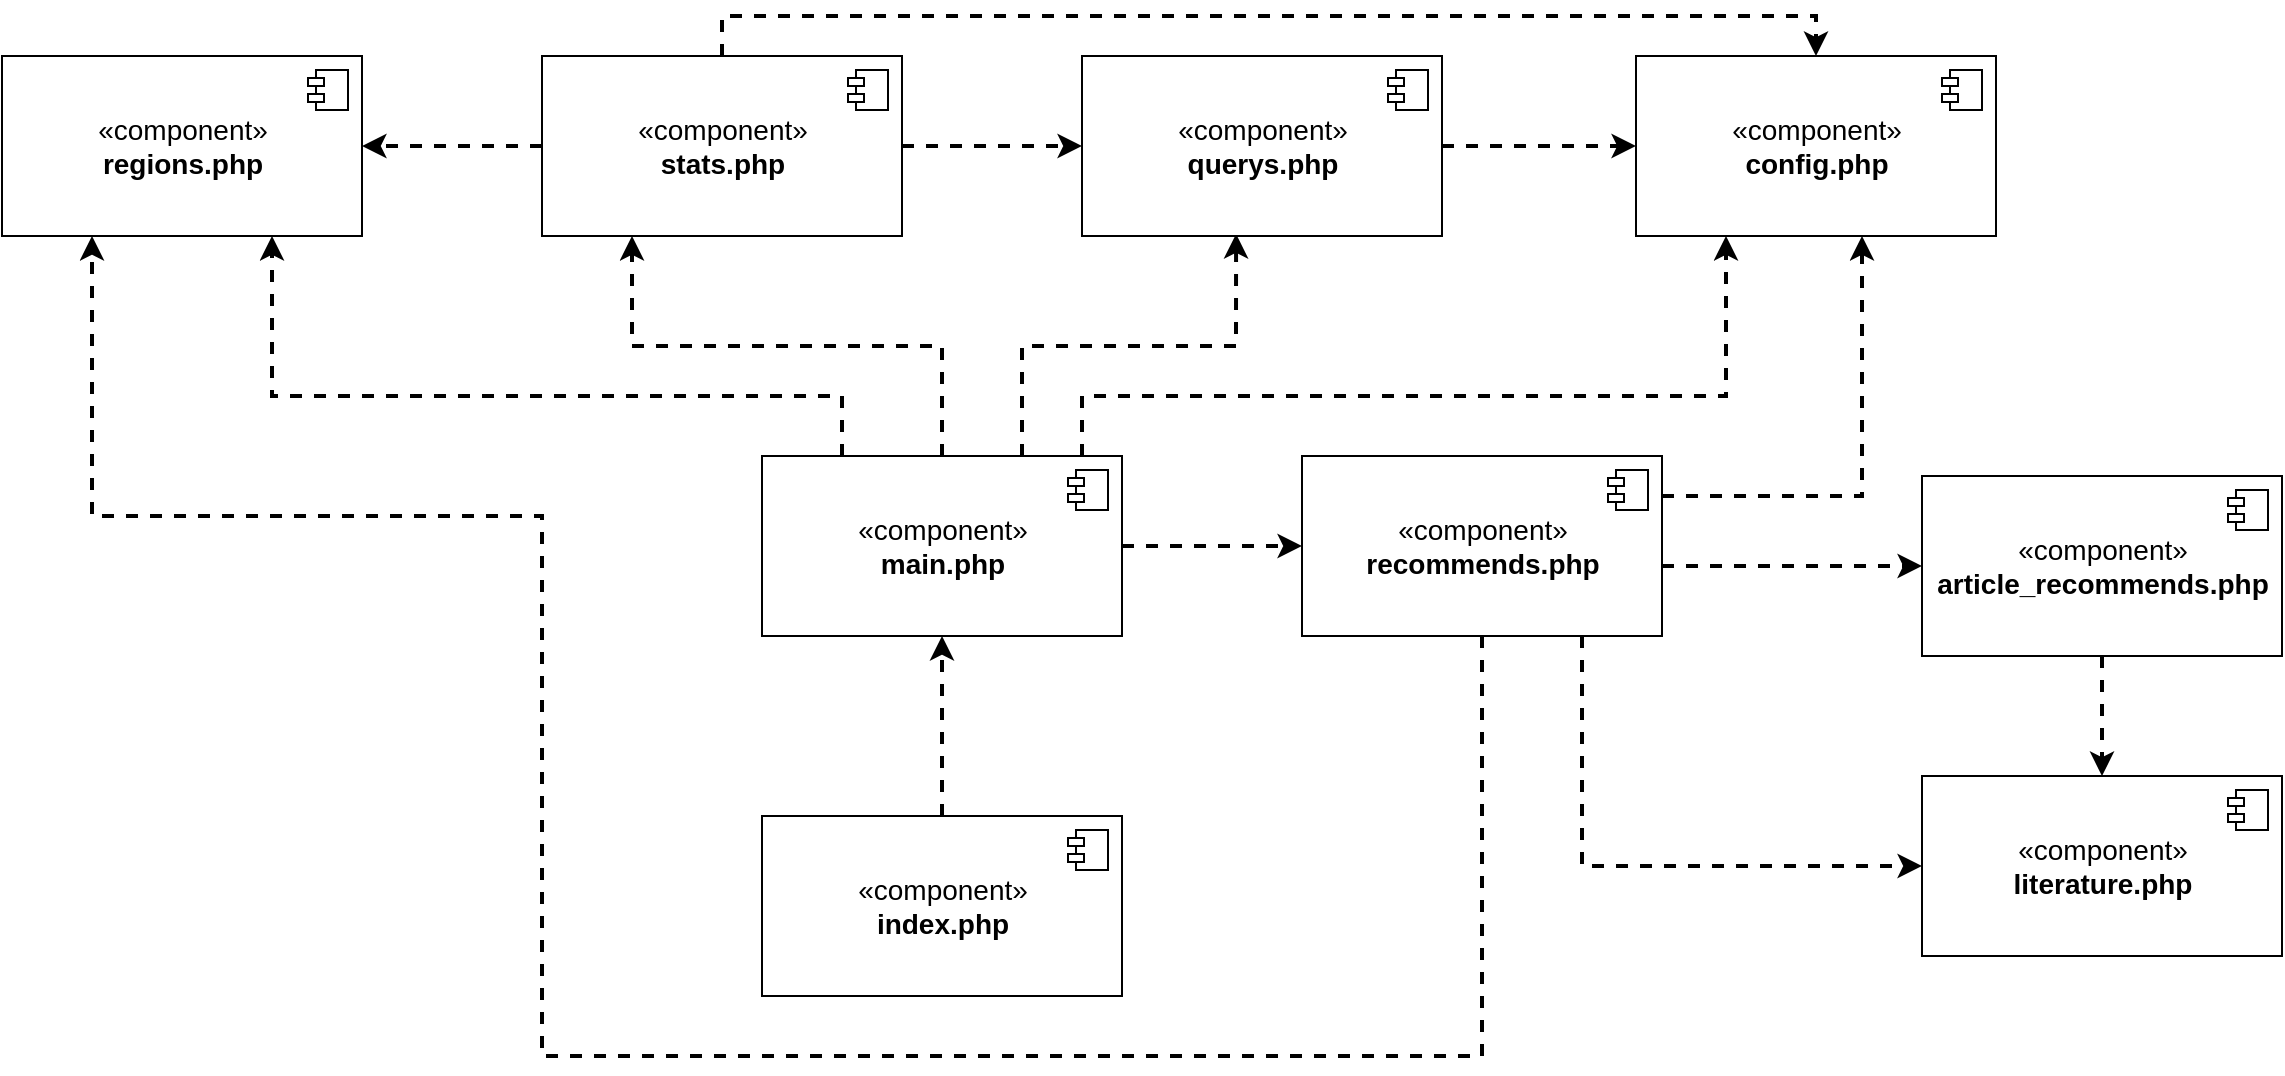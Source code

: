 <mxfile version="20.7.4" type="device"><diagram id="3CoGNPpIrh7MW3sYp5fA" name="Страница 1"><mxGraphModel dx="1687" dy="853" grid="1" gridSize="10" guides="1" tooltips="1" connect="1" arrows="1" fold="1" page="1" pageScale="1" pageWidth="827" pageHeight="1169" math="0" shadow="0"><root><mxCell id="0"/><mxCell id="1" parent="0"/><mxCell id="AmMZ3ghn56ANZ5Kj1u1w-24" style="edgeStyle=orthogonalEdgeStyle;rounded=0;orthogonalLoop=1;jettySize=auto;html=1;entryX=0.5;entryY=1;entryDx=0;entryDy=0;fontSize=14;dashed=1;strokeWidth=2;" edge="1" parent="1" source="AmMZ3ghn56ANZ5Kj1u1w-4" target="AmMZ3ghn56ANZ5Kj1u1w-6"><mxGeometry relative="1" as="geometry"/></mxCell><mxCell id="AmMZ3ghn56ANZ5Kj1u1w-4" value="«component»&lt;br&gt;&lt;b&gt;index.php&lt;/b&gt;" style="html=1;dropTarget=0;fontSize=14;" vertex="1" parent="1"><mxGeometry x="390" y="850" width="180" height="90" as="geometry"/></mxCell><mxCell id="AmMZ3ghn56ANZ5Kj1u1w-5" value="" style="shape=module;jettyWidth=8;jettyHeight=4;fontSize=14;" vertex="1" parent="AmMZ3ghn56ANZ5Kj1u1w-4"><mxGeometry x="1" width="20" height="20" relative="1" as="geometry"><mxPoint x="-27" y="7" as="offset"/></mxGeometry></mxCell><mxCell id="AmMZ3ghn56ANZ5Kj1u1w-27" style="edgeStyle=orthogonalEdgeStyle;rounded=0;orthogonalLoop=1;jettySize=auto;html=1;entryX=0.25;entryY=1;entryDx=0;entryDy=0;dashed=1;strokeWidth=2;fontSize=14;" edge="1" parent="1" source="AmMZ3ghn56ANZ5Kj1u1w-6" target="AmMZ3ghn56ANZ5Kj1u1w-8"><mxGeometry relative="1" as="geometry"/></mxCell><mxCell id="AmMZ3ghn56ANZ5Kj1u1w-29" style="edgeStyle=orthogonalEdgeStyle;rounded=0;orthogonalLoop=1;jettySize=auto;html=1;entryX=0.428;entryY=0.989;entryDx=0;entryDy=0;entryPerimeter=0;dashed=1;strokeWidth=2;fontSize=14;" edge="1" parent="1" source="AmMZ3ghn56ANZ5Kj1u1w-6" target="AmMZ3ghn56ANZ5Kj1u1w-12"><mxGeometry relative="1" as="geometry"><Array as="points"><mxPoint x="520" y="615"/><mxPoint x="627" y="615"/></Array></mxGeometry></mxCell><mxCell id="AmMZ3ghn56ANZ5Kj1u1w-30" style="edgeStyle=orthogonalEdgeStyle;rounded=0;orthogonalLoop=1;jettySize=auto;html=1;entryX=0.25;entryY=1;entryDx=0;entryDy=0;dashed=1;strokeWidth=2;fontSize=14;" edge="1" parent="1" source="AmMZ3ghn56ANZ5Kj1u1w-6" target="AmMZ3ghn56ANZ5Kj1u1w-10"><mxGeometry relative="1" as="geometry"><Array as="points"><mxPoint x="550" y="640"/><mxPoint x="872" y="640"/></Array></mxGeometry></mxCell><mxCell id="AmMZ3ghn56ANZ5Kj1u1w-31" style="edgeStyle=orthogonalEdgeStyle;rounded=0;orthogonalLoop=1;jettySize=auto;html=1;entryX=0.75;entryY=1;entryDx=0;entryDy=0;dashed=1;strokeWidth=2;fontSize=14;" edge="1" parent="1" source="AmMZ3ghn56ANZ5Kj1u1w-6" target="AmMZ3ghn56ANZ5Kj1u1w-16"><mxGeometry relative="1" as="geometry"><Array as="points"><mxPoint x="430" y="640"/><mxPoint x="145" y="640"/></Array></mxGeometry></mxCell><mxCell id="AmMZ3ghn56ANZ5Kj1u1w-37" style="edgeStyle=orthogonalEdgeStyle;rounded=0;orthogonalLoop=1;jettySize=auto;html=1;dashed=1;strokeWidth=2;fontSize=14;" edge="1" parent="1" source="AmMZ3ghn56ANZ5Kj1u1w-6" target="AmMZ3ghn56ANZ5Kj1u1w-18"><mxGeometry relative="1" as="geometry"/></mxCell><mxCell id="AmMZ3ghn56ANZ5Kj1u1w-6" value="«component»&lt;br&gt;&lt;b&gt;main.php&lt;/b&gt;" style="html=1;dropTarget=0;fontSize=14;" vertex="1" parent="1"><mxGeometry x="390" y="670" width="180" height="90" as="geometry"/></mxCell><mxCell id="AmMZ3ghn56ANZ5Kj1u1w-7" value="" style="shape=module;jettyWidth=8;jettyHeight=4;fontSize=14;" vertex="1" parent="AmMZ3ghn56ANZ5Kj1u1w-6"><mxGeometry x="1" width="20" height="20" relative="1" as="geometry"><mxPoint x="-27" y="7" as="offset"/></mxGeometry></mxCell><mxCell id="AmMZ3ghn56ANZ5Kj1u1w-33" style="edgeStyle=orthogonalEdgeStyle;rounded=0;orthogonalLoop=1;jettySize=auto;html=1;entryX=1;entryY=0.5;entryDx=0;entryDy=0;dashed=1;strokeWidth=2;fontSize=14;" edge="1" parent="1" source="AmMZ3ghn56ANZ5Kj1u1w-8" target="AmMZ3ghn56ANZ5Kj1u1w-16"><mxGeometry relative="1" as="geometry"/></mxCell><mxCell id="AmMZ3ghn56ANZ5Kj1u1w-34" style="edgeStyle=orthogonalEdgeStyle;rounded=0;orthogonalLoop=1;jettySize=auto;html=1;entryX=0;entryY=0.5;entryDx=0;entryDy=0;dashed=1;strokeWidth=2;fontSize=14;" edge="1" parent="1" source="AmMZ3ghn56ANZ5Kj1u1w-8" target="AmMZ3ghn56ANZ5Kj1u1w-12"><mxGeometry relative="1" as="geometry"/></mxCell><mxCell id="AmMZ3ghn56ANZ5Kj1u1w-35" style="edgeStyle=orthogonalEdgeStyle;rounded=0;orthogonalLoop=1;jettySize=auto;html=1;entryX=0.5;entryY=0;entryDx=0;entryDy=0;dashed=1;strokeWidth=2;fontSize=14;" edge="1" parent="1" source="AmMZ3ghn56ANZ5Kj1u1w-8" target="AmMZ3ghn56ANZ5Kj1u1w-10"><mxGeometry relative="1" as="geometry"><Array as="points"><mxPoint x="370" y="450"/><mxPoint x="917" y="450"/></Array></mxGeometry></mxCell><mxCell id="AmMZ3ghn56ANZ5Kj1u1w-8" value="«component»&lt;br&gt;&lt;b&gt;stats.php&lt;/b&gt;" style="html=1;dropTarget=0;fontSize=14;" vertex="1" parent="1"><mxGeometry x="280" y="470" width="180" height="90" as="geometry"/></mxCell><mxCell id="AmMZ3ghn56ANZ5Kj1u1w-9" value="" style="shape=module;jettyWidth=8;jettyHeight=4;fontSize=14;" vertex="1" parent="AmMZ3ghn56ANZ5Kj1u1w-8"><mxGeometry x="1" width="20" height="20" relative="1" as="geometry"><mxPoint x="-27" y="7" as="offset"/></mxGeometry></mxCell><mxCell id="AmMZ3ghn56ANZ5Kj1u1w-10" value="«component»&lt;br&gt;&lt;b&gt;config.php&lt;/b&gt;" style="html=1;dropTarget=0;fontSize=14;" vertex="1" parent="1"><mxGeometry x="827" y="470" width="180" height="90" as="geometry"/></mxCell><mxCell id="AmMZ3ghn56ANZ5Kj1u1w-11" value="" style="shape=module;jettyWidth=8;jettyHeight=4;fontSize=14;" vertex="1" parent="AmMZ3ghn56ANZ5Kj1u1w-10"><mxGeometry x="1" width="20" height="20" relative="1" as="geometry"><mxPoint x="-27" y="7" as="offset"/></mxGeometry></mxCell><mxCell id="AmMZ3ghn56ANZ5Kj1u1w-32" style="edgeStyle=orthogonalEdgeStyle;rounded=0;orthogonalLoop=1;jettySize=auto;html=1;dashed=1;strokeWidth=2;fontSize=14;" edge="1" parent="1" source="AmMZ3ghn56ANZ5Kj1u1w-12" target="AmMZ3ghn56ANZ5Kj1u1w-10"><mxGeometry relative="1" as="geometry"/></mxCell><mxCell id="AmMZ3ghn56ANZ5Kj1u1w-12" value="«component»&lt;br&gt;&lt;b&gt;querys.php&lt;/b&gt;" style="html=1;dropTarget=0;fontSize=14;" vertex="1" parent="1"><mxGeometry x="550" y="470" width="180" height="90" as="geometry"/></mxCell><mxCell id="AmMZ3ghn56ANZ5Kj1u1w-13" value="" style="shape=module;jettyWidth=8;jettyHeight=4;fontSize=14;" vertex="1" parent="AmMZ3ghn56ANZ5Kj1u1w-12"><mxGeometry x="1" width="20" height="20" relative="1" as="geometry"><mxPoint x="-27" y="7" as="offset"/></mxGeometry></mxCell><mxCell id="AmMZ3ghn56ANZ5Kj1u1w-16" value="«component»&lt;br&gt;&lt;b&gt;regions.php&lt;/b&gt;" style="html=1;dropTarget=0;fontSize=14;" vertex="1" parent="1"><mxGeometry x="10" y="470" width="180" height="90" as="geometry"/></mxCell><mxCell id="AmMZ3ghn56ANZ5Kj1u1w-17" value="" style="shape=module;jettyWidth=8;jettyHeight=4;fontSize=14;" vertex="1" parent="AmMZ3ghn56ANZ5Kj1u1w-16"><mxGeometry x="1" width="20" height="20" relative="1" as="geometry"><mxPoint x="-27" y="7" as="offset"/></mxGeometry></mxCell><mxCell id="AmMZ3ghn56ANZ5Kj1u1w-38" style="edgeStyle=orthogonalEdgeStyle;rounded=0;orthogonalLoop=1;jettySize=auto;html=1;entryX=0.25;entryY=1;entryDx=0;entryDy=0;dashed=1;strokeWidth=2;fontSize=14;" edge="1" parent="1" source="AmMZ3ghn56ANZ5Kj1u1w-18" target="AmMZ3ghn56ANZ5Kj1u1w-16"><mxGeometry relative="1" as="geometry"><Array as="points"><mxPoint x="750" y="970"/><mxPoint x="280" y="970"/><mxPoint x="280" y="700"/><mxPoint x="55" y="700"/></Array></mxGeometry></mxCell><mxCell id="AmMZ3ghn56ANZ5Kj1u1w-39" style="edgeStyle=orthogonalEdgeStyle;rounded=0;orthogonalLoop=1;jettySize=auto;html=1;dashed=1;strokeWidth=2;fontSize=14;" edge="1" parent="1" source="AmMZ3ghn56ANZ5Kj1u1w-18"><mxGeometry relative="1" as="geometry"><mxPoint x="940" y="560" as="targetPoint"/><Array as="points"><mxPoint x="940" y="690"/></Array></mxGeometry></mxCell><mxCell id="AmMZ3ghn56ANZ5Kj1u1w-40" style="edgeStyle=orthogonalEdgeStyle;rounded=0;orthogonalLoop=1;jettySize=auto;html=1;entryX=0;entryY=0.5;entryDx=0;entryDy=0;dashed=1;strokeWidth=2;fontSize=14;" edge="1" parent="1" source="AmMZ3ghn56ANZ5Kj1u1w-18" target="AmMZ3ghn56ANZ5Kj1u1w-20"><mxGeometry relative="1" as="geometry"><Array as="points"><mxPoint x="880" y="725"/><mxPoint x="880" y="725"/></Array></mxGeometry></mxCell><mxCell id="AmMZ3ghn56ANZ5Kj1u1w-48" style="edgeStyle=orthogonalEdgeStyle;rounded=0;orthogonalLoop=1;jettySize=auto;html=1;entryX=0;entryY=0.5;entryDx=0;entryDy=0;dashed=1;strokeWidth=2;fontSize=14;" edge="1" parent="1" source="AmMZ3ghn56ANZ5Kj1u1w-18" target="AmMZ3ghn56ANZ5Kj1u1w-22"><mxGeometry relative="1" as="geometry"><Array as="points"><mxPoint x="800" y="875"/></Array></mxGeometry></mxCell><mxCell id="AmMZ3ghn56ANZ5Kj1u1w-18" value="«component»&lt;br&gt;&lt;b&gt;recommends.php&lt;/b&gt;" style="html=1;dropTarget=0;fontSize=14;" vertex="1" parent="1"><mxGeometry x="660" y="670" width="180" height="90" as="geometry"/></mxCell><mxCell id="AmMZ3ghn56ANZ5Kj1u1w-19" value="" style="shape=module;jettyWidth=8;jettyHeight=4;fontSize=14;" vertex="1" parent="AmMZ3ghn56ANZ5Kj1u1w-18"><mxGeometry x="1" width="20" height="20" relative="1" as="geometry"><mxPoint x="-27" y="7" as="offset"/></mxGeometry></mxCell><mxCell id="AmMZ3ghn56ANZ5Kj1u1w-47" value="" style="edgeStyle=orthogonalEdgeStyle;rounded=0;orthogonalLoop=1;jettySize=auto;html=1;dashed=1;strokeWidth=2;fontSize=14;" edge="1" parent="1" source="AmMZ3ghn56ANZ5Kj1u1w-20" target="AmMZ3ghn56ANZ5Kj1u1w-22"><mxGeometry relative="1" as="geometry"/></mxCell><mxCell id="AmMZ3ghn56ANZ5Kj1u1w-20" value="«component»&lt;br&gt;&lt;b&gt;article_recommends.php&lt;/b&gt;" style="html=1;dropTarget=0;fontSize=14;" vertex="1" parent="1"><mxGeometry x="970" y="680" width="180" height="90" as="geometry"/></mxCell><mxCell id="AmMZ3ghn56ANZ5Kj1u1w-21" value="" style="shape=module;jettyWidth=8;jettyHeight=4;fontSize=14;" vertex="1" parent="AmMZ3ghn56ANZ5Kj1u1w-20"><mxGeometry x="1" width="20" height="20" relative="1" as="geometry"><mxPoint x="-27" y="7" as="offset"/></mxGeometry></mxCell><mxCell id="AmMZ3ghn56ANZ5Kj1u1w-22" value="«component»&lt;br&gt;&lt;b&gt;literature.php&lt;/b&gt;" style="html=1;dropTarget=0;fontSize=14;" vertex="1" parent="1"><mxGeometry x="970" y="830" width="180" height="90" as="geometry"/></mxCell><mxCell id="AmMZ3ghn56ANZ5Kj1u1w-23" value="" style="shape=module;jettyWidth=8;jettyHeight=4;fontSize=14;" vertex="1" parent="AmMZ3ghn56ANZ5Kj1u1w-22"><mxGeometry x="1" width="20" height="20" relative="1" as="geometry"><mxPoint x="-27" y="7" as="offset"/></mxGeometry></mxCell></root></mxGraphModel></diagram></mxfile>
